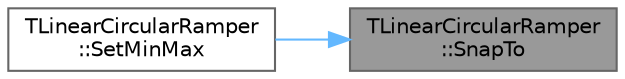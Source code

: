 digraph "TLinearCircularRamper::SnapTo"
{
 // INTERACTIVE_SVG=YES
 // LATEX_PDF_SIZE
  bgcolor="transparent";
  edge [fontname=Helvetica,fontsize=10,labelfontname=Helvetica,labelfontsize=10];
  node [fontname=Helvetica,fontsize=10,shape=box,height=0.2,width=0.4];
  rankdir="RL";
  Node1 [id="Node000001",label="TLinearCircularRamper\l::SnapTo",height=0.2,width=0.4,color="gray40", fillcolor="grey60", style="filled", fontcolor="black",tooltip=" "];
  Node1 -> Node2 [id="edge1_Node000001_Node000002",dir="back",color="steelblue1",style="solid",tooltip=" "];
  Node2 [id="Node000002",label="TLinearCircularRamper\l::SetMinMax",height=0.2,width=0.4,color="grey40", fillcolor="white", style="filled",URL="$da/d7d/classTLinearCircularRamper.html#ad88871b7c4eaeafe9392730a7e67f5c3",tooltip=" "];
}
